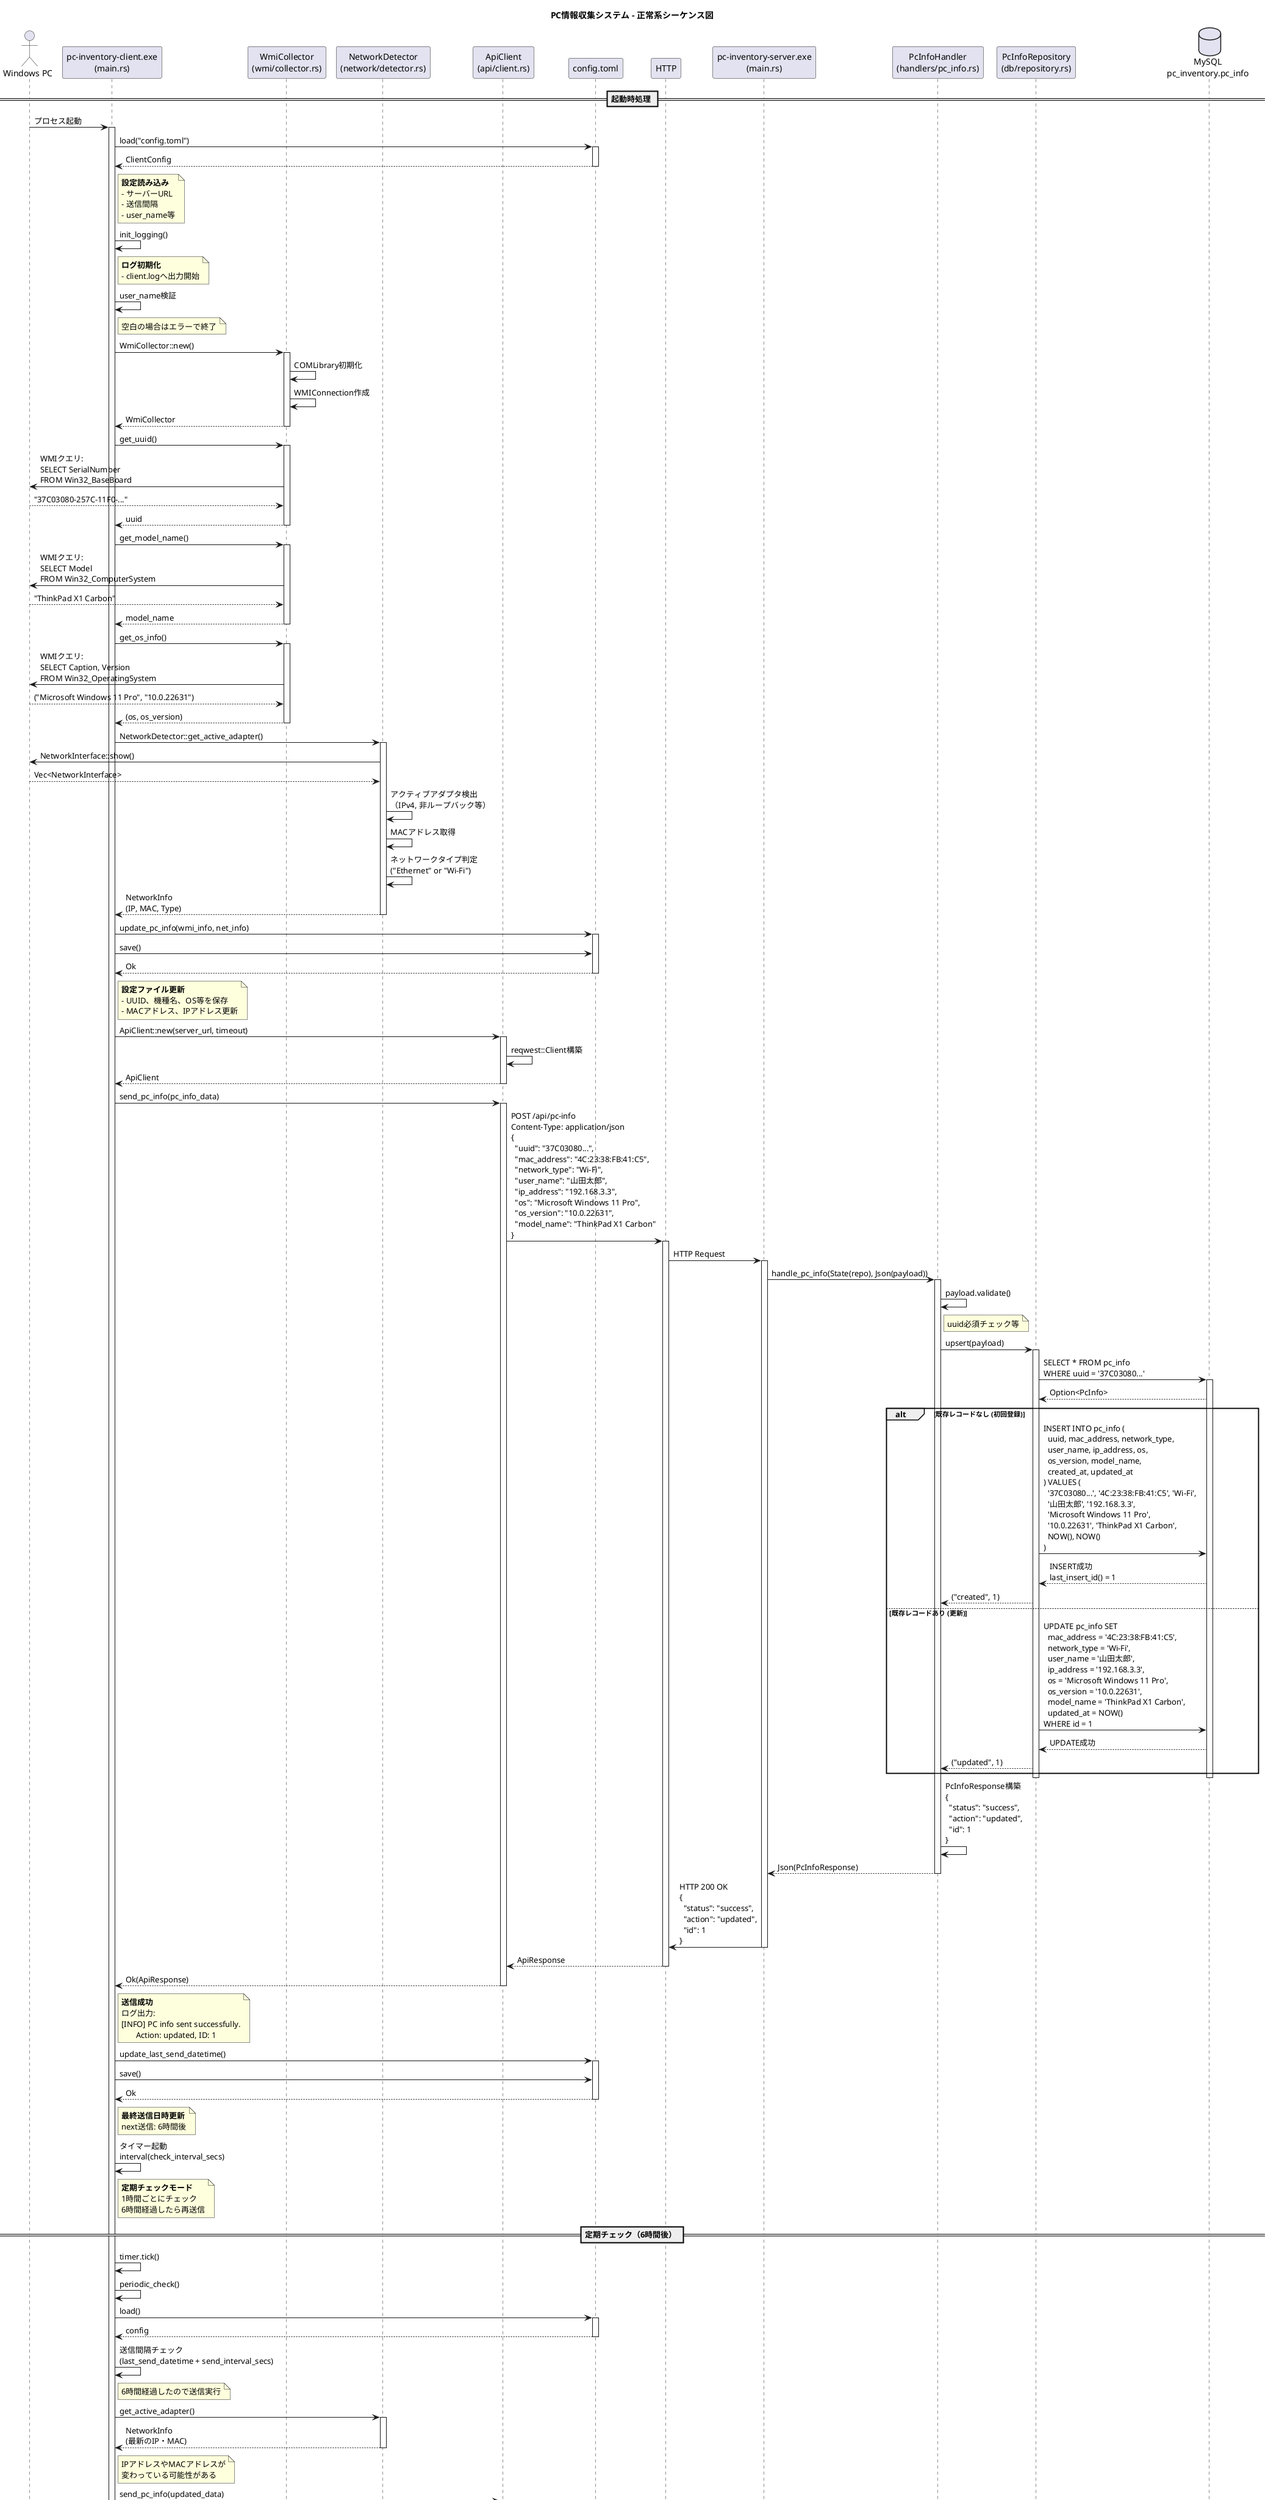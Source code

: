 @startuml シーケンス図 - PC情報送信フロー

title PC情報収集システム - 正常系シーケンス図

actor "Windows PC" as PC
participant "pc-inventory-client.exe\n(main.rs)" as Client
participant "WmiCollector\n(wmi/collector.rs)" as WMI
participant "NetworkDetector\n(network/detector.rs)" as Network
participant "ApiClient\n(api/client.rs)" as ApiClient
participant "config.toml" as ConfigFile
participant "HTTP" as HTTP
participant "pc-inventory-server.exe\n(main.rs)" as Server
participant "PcInfoHandler\n(handlers/pc_info.rs)" as Handler
participant "PcInfoRepository\n(db/repository.rs)" as Repository
database "MySQL\npc_inventory.pc_info" as DB

== 起動時処理 ==

PC -> Client: プロセス起動
activate Client

Client -> ConfigFile: load("config.toml")
activate ConfigFile
ConfigFile --> Client: ClientConfig
deactivate ConfigFile

note right of Client
  **設定読み込み**
  - サーバーURL
  - 送信間隔
  - user_name等
end note

Client -> Client: init_logging()
note right of Client
  **ログ初期化**
  - client.logへ出力開始
end note

Client -> Client: user_name検証
note right of Client
  空白の場合はエラーで終了
end note

Client -> WMI: WmiCollector::new()
activate WMI
WMI -> WMI: COMLibrary初期化
WMI -> WMI: WMIConnection作成
WMI --> Client: WmiCollector
deactivate WMI

Client -> WMI: get_uuid()
activate WMI
WMI -> PC: WMIクエリ:\nSELECT SerialNumber\nFROM Win32_BaseBoard
PC --> WMI: "37C03080-257C-11F0-..."
WMI --> Client: uuid
deactivate WMI

Client -> WMI: get_model_name()
activate WMI
WMI -> PC: WMIクエリ:\nSELECT Model\nFROM Win32_ComputerSystem
PC --> WMI: "ThinkPad X1 Carbon"
WMI --> Client: model_name
deactivate WMI

Client -> WMI: get_os_info()
activate WMI
WMI -> PC: WMIクエリ:\nSELECT Caption, Version\nFROM Win32_OperatingSystem
PC --> WMI: ("Microsoft Windows 11 Pro", "10.0.22631")
WMI --> Client: (os, os_version)
deactivate WMI

Client -> Network: NetworkDetector::get_active_adapter()
activate Network
Network -> PC: NetworkInterface::show()
PC --> Network: Vec<NetworkInterface>
Network -> Network: アクティブアダプタ検出\n（IPv4, 非ループバック等）
Network -> Network: MACアドレス取得
Network -> Network: ネットワークタイプ判定\n("Ethernet" or "Wi-Fi")
Network --> Client: NetworkInfo\n(IP, MAC, Type)
deactivate Network

Client -> ConfigFile: update_pc_info(wmi_info, net_info)
activate ConfigFile
Client -> ConfigFile: save()
ConfigFile --> Client: Ok
deactivate ConfigFile

note right of Client
  **設定ファイル更新**
  - UUID、機種名、OS等を保存
  - MACアドレス、IPアドレス更新
end note

Client -> ApiClient: ApiClient::new(server_url, timeout)
activate ApiClient
ApiClient -> ApiClient: reqwest::Client構築
ApiClient --> Client: ApiClient
deactivate ApiClient

Client -> ApiClient: send_pc_info(pc_info_data)
activate ApiClient

ApiClient -> HTTP: POST /api/pc-info\nContent-Type: application/json\n{\n  "uuid": "37C03080...",\n  "mac_address": "4C:23:38:FB:41:C5",\n  "network_type": "Wi-Fi",\n  "user_name": "山田太郎",\n  "ip_address": "192.168.3.3",\n  "os": "Microsoft Windows 11 Pro",\n  "os_version": "10.0.22631",\n  "model_name": "ThinkPad X1 Carbon"\n}
activate HTTP

HTTP -> Server: HTTP Request
activate Server

Server -> Handler: handle_pc_info(State(repo), Json(payload))
activate Handler

Handler -> Handler: payload.validate()
note right of Handler
  uuid必須チェック等
end note

Handler -> Repository: upsert(payload)
activate Repository

Repository -> DB: SELECT * FROM pc_info\nWHERE uuid = '37C03080...'
activate DB
DB --> Repository: Option<PcInfo>

alt 既存レコードなし (初回登録)
    Repository -> DB: INSERT INTO pc_info (\n  uuid, mac_address, network_type,\n  user_name, ip_address, os,\n  os_version, model_name,\n  created_at, updated_at\n) VALUES (\n  '37C03080...', '4C:23:38:FB:41:C5', 'Wi-Fi',\n  '山田太郎', '192.168.3.3',\n  'Microsoft Windows 11 Pro',\n  '10.0.22631', 'ThinkPad X1 Carbon',\n  NOW(), NOW()\n)
    DB --> Repository: INSERT成功\nlast_insert_id() = 1
    Repository --> Handler: ("created", 1)

else 既存レコードあり (更新)
    Repository -> DB: UPDATE pc_info SET\n  mac_address = '4C:23:38:FB:41:C5',\n  network_type = 'Wi-Fi',\n  user_name = '山田太郎',\n  ip_address = '192.168.3.3',\n  os = 'Microsoft Windows 11 Pro',\n  os_version = '10.0.22631',\n  model_name = 'ThinkPad X1 Carbon',\n  updated_at = NOW()\nWHERE id = 1
    DB --> Repository: UPDATE成功
    Repository --> Handler: ("updated", 1)
end

deactivate DB
deactivate Repository

Handler -> Handler: PcInfoResponse構築\n{\n  "status": "success",\n  "action": "updated",\n  "id": 1\n}

Handler --> Server: Json(PcInfoResponse)
deactivate Handler

Server -> HTTP: HTTP 200 OK\n{\n  "status": "success",\n  "action": "updated",\n  "id": 1\n}
deactivate Server

HTTP --> ApiClient: ApiResponse
deactivate HTTP

ApiClient --> Client: Ok(ApiResponse)
deactivate ApiClient

note right of Client
  **送信成功**
  ログ出力:
  [INFO] PC info sent successfully.
         Action: updated, ID: 1
end note

Client -> ConfigFile: update_last_send_datetime()
activate ConfigFile
Client -> ConfigFile: save()
ConfigFile --> Client: Ok
deactivate ConfigFile

note right of Client
  **最終送信日時更新**
  next送信: 6時間後
end note

Client -> Client: タイマー起動\ninterval(check_interval_secs)

note right of Client
  **定期チェックモード**
  1時間ごとにチェック
  6時間経過したら再送信
end note

== 定期チェック（6時間後） ==

Client -> Client: timer.tick()
Client -> Client: periodic_check()

Client -> ConfigFile: load()
activate ConfigFile
ConfigFile --> Client: config
deactivate ConfigFile

Client -> Client: 送信間隔チェック\n(last_send_datetime + send_interval_secs)

note right of Client
  6時間経過したので送信実行
end note

Client -> Network: get_active_adapter()
activate Network
Network --> Client: NetworkInfo\n(最新のIP・MAC)
deactivate Network

note right of Client
  IPアドレスやMACアドレスが
  変わっている可能性がある
end note

Client -> ApiClient: send_pc_info(updated_data)
activate ApiClient
ApiClient -> HTTP: POST /api/pc-info\n(最新情報)
HTTP -> Server: ...
Server --> HTTP: 200 OK
HTTP --> ApiClient: ApiResponse
ApiClient --> Client: Ok
deactivate ApiClient

Client -> ConfigFile: update_last_send_datetime()\nsave()

note right of Client
  次回送信: さらに6時間後
end note

@enduml
